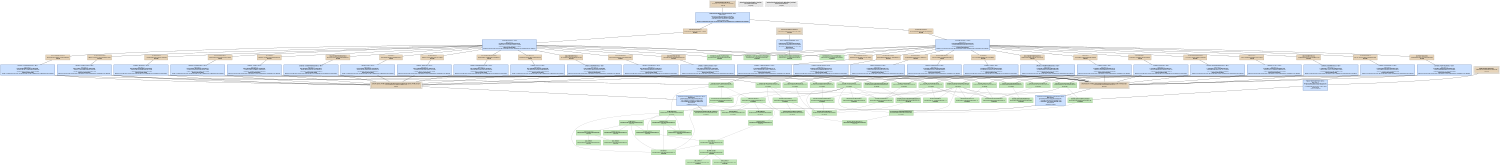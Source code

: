 digraph DreamCatcherCLI {
   size = "10.000000,8.500000";
   concentrate = false;

   node [ shape = box, style = filled, color = "0.3 0.5 0.6", fillcolor = "0.3 0.2 0.9", fontname = "Monaco", fontsize = "9" ];
   n00001 [ label = "Release/DreamCatcherCLI\n54829aae1a265179a9e5551680eefeb3\nMissing", color = "0.1 0.5 0.5", fillcolor = "0.1 0.2 0.9", peripheries = 3 ];
   n00002 [ label = "Release/AGRegex.framework\nea753d577ab5bc9d9e787bcc7eb79036\nMissing", color = "0.1 0.5 0.5", fillcolor = "0.1 0.2 0.9", peripheries = 3 ];
   n00003 [ label = "DreamCatcher/AGRegex.framework[C]\n000000004375f11a00000000000000cc\nUpToDate" ];
   n00004 [ label = "Release/TidyHTMLParser.h\n1f86eb823acad74e33f97c734bf7269a\nMissing", color = "0.1 0.5 0.5", fillcolor = "0.1 0.2 0.9", peripheries = 3 ];
   n00005 [ label = "DreamCatcher/TidyHTMLParser.h\n0000000044450dd800000000000001be\nUpToDate" ];
   n00006 [ label = "ppc/DreamCatcher.o\n6bedb3dadc43e4bbc01e11dbe0bd4d1d\nMissing", color = "0.1 0.5 0.5", fillcolor = "0.1 0.2 0.9" ];
   n00007 [ label = "DreamCatcher/DreamCatcher_Prefix.pch\n0000000043e7950100000000000000a6\nUpToDate" ];
   n00008 [ label = "DreamCatcher_Prefix-cglocjjsojxtpoahaohalqrcadsr/DreamCatcher_Prefix.pch.gch\n11686a845771415e39f1bb05aef150a7\nMissing", color = "0.1 0.5 0.5", fillcolor = "0.1 0.2 0.9", peripheries = 3 ];
   n00009 [ label = "DreamCatcher/DreamCatcher.m\n00000000437812430000000000000a9d\nUpToDate" ];
   n00010 [ label = "i386/DreamCatcher.o\nbee6b1b7835b79f70c07e5a9280510bd\nMissing", color = "0.1 0.5 0.5", fillcolor = "0.1 0.2 0.9" ];
   n00011 [ label = "DreamCatcher_Prefix-cwixfmsxopdvbqblhnpvcphrbagg/DreamCatcher_Prefix.pch.gch\n530132a0b0861c520f9cac148965a32f\nMissing", color = "0.1 0.5 0.5", fillcolor = "0.1 0.2 0.9", peripheries = 3 ];
   n00012 [ label = "ppc/Page.o\ne6250ff86e21dcbac93ea0306c2dbca8\nMissing", color = "0.1 0.5 0.5", fillcolor = "0.1 0.2 0.9" ];
   n00013 [ label = "DreamCatcher/Page.m\n000000004308dd4100000000000001b5\nUpToDate" ];
   n00014 [ label = "i386/Page.o\ncd452fe0d87a649c87f6dbfaf66e95c1\nMissing", color = "0.1 0.5 0.5", fillcolor = "0.1 0.2 0.9" ];
   n00015 [ label = "ppc/Spider.o\n9e7191e3d0bcdfd4b8d1dcc7285aedc3\nMissing", color = "0.1 0.5 0.5", fillcolor = "0.1 0.2 0.9" ];
   n00016 [ label = "DreamCatcher/Spider.m\n000000004470a15500000000000024ab\nUpToDate" ];
   n00017 [ label = "i386/Spider.o\n20986e51183b66b1f0642d34023e2001\nMissing", color = "0.1 0.5 0.5", fillcolor = "0.1 0.2 0.9" ];
   n00018 [ label = "ppc/DCProperties.o\n927c5774d72a149067c3e066d2f25e8e\nMissing", color = "0.1 0.5 0.5", fillcolor = "0.1 0.2 0.9" ];
   n00019 [ label = "DreamCatcher/DCProperties.m\n00000000444870c00000000000000436\nUpToDate" ];
   n00020 [ label = "i386/DCProperties.o\nebd129c48993be58c153a1d329852a45\nMissing", color = "0.1 0.5 0.5", fillcolor = "0.1 0.2 0.9" ];
   n00021 [ label = "ppc/ConditionVariable.o\na869abfc24fcea1869c51a12f3194b55\nMissing", color = "0.1 0.5 0.5", fillcolor = "0.1 0.2 0.9" ];
   n00022 [ label = "DreamCatcher/ConditionVariable.m\n000000004470a11e0000000000000928\nUpToDate" ];
   n00023 [ label = "i386/ConditionVariable.o\ne855a7de5b07c5bee41134ac202838a2\nMissing", color = "0.1 0.5 0.5", fillcolor = "0.1 0.2 0.9" ];
   n00024 [ label = "ppc/Response.o\n0533604ed9e3a37d2f1867c7ee8447b1\nMissing", color = "0.1 0.5 0.5", fillcolor = "0.1 0.2 0.9" ];
   n00025 [ label = "DreamCatcher/Response.m\n000000004308dd410000000000000118\nUpToDate" ];
   n00026 [ label = "i386/Response.o\n1783b50d5362f0e7d133fce72f46fd40\nMissing", color = "0.1 0.5 0.5", fillcolor = "0.1 0.2 0.9" ];
   n00027 [ label = "ppc/ErrorResponse.o\n18ffe75fa4a4df1626b8e3fbae05de10\nMissing", color = "0.1 0.5 0.5", fillcolor = "0.1 0.2 0.9" ];
   n00028 [ label = "DreamCatcher/ErrorResponse.m\n000000004308dd3f00000000000001a8\nUpToDate" ];
   n00029 [ label = "i386/ErrorResponse.o\n54ae1468c424ccbc7ad5a1930c77a8a2\nMissing", color = "0.1 0.5 0.5", fillcolor = "0.1 0.2 0.9" ];
   n00030 [ label = "ppc/FoundationWebClient.o\nc7f191c45779b59f18b8aac1bcaa350f\nMissing", color = "0.1 0.5 0.5", fillcolor = "0.1 0.2 0.9" ];
   n00031 [ label = "DreamCatcher/FoundationWebClient.m\n00000000444874320000000000003f9d\nUpToDate" ];
   n00032 [ label = "i386/FoundationWebClient.o\n8b4b2d2a2e74ffbda9e3fb7cd5d84a63\nMissing", color = "0.1 0.5 0.5", fillcolor = "0.1 0.2 0.9" ];
   n00033 [ label = "ppc/UnknownTypeResponse.o\nade0224ba1d0dd1fde7f6572551b6337\nMissing", color = "0.1 0.5 0.5", fillcolor = "0.1 0.2 0.9" ];
   n00034 [ label = "DreamCatcher/UnknownTypeResponse.m\n000000004308dd4200000000000001f8\nUpToDate" ];
   n00035 [ label = "i386/UnknownTypeResponse.o\n8c816e5e19562cf58959d52d96da0237\nMissing", color = "0.1 0.5 0.5", fillcolor = "0.1 0.2 0.9" ];
   n00036 [ label = "ppc/RobotsTxt.o\n650ffbfcfcc76c8e4e4100c5df78b240\nMissing", color = "0.1 0.5 0.5", fillcolor = "0.1 0.2 0.9" ];
   n00037 [ label = "DreamCatcher/RobotsTxt.m\n000000004339705100000000000013c2\nUpToDate" ];
   n00038 [ label = "i386/RobotsTxt.o\n4a585f72354f7989e1ce4cc5f510d33f\nMissing", color = "0.1 0.5 0.5", fillcolor = "0.1 0.2 0.9" ];
   n00039 [ label = "ppc/DCUtil.o\n79a1c79b06285f83b683827a76162055\nMissing", color = "0.1 0.5 0.5", fillcolor = "0.1 0.2 0.9" ];
   n00040 [ label = "DreamCatcher/DCUtil.m\n0000000043274f77000000000000033e\nUpToDate" ];
   n00041 [ label = "i386/DCUtil.o\n5c3dab2cf535d53caa27e5ea02f820ca\nMissing", color = "0.1 0.5 0.5", fillcolor = "0.1 0.2 0.9" ];
   n00042 [ label = "ppc/EntityReference.o\n6599d8dcbe62543c10d21bddedd17f60\nMissing", color = "0.1 0.5 0.5", fillcolor = "0.1 0.2 0.9" ];
   n00043 [ label = "DreamCatcher/EntityReference.m\n000000004308dd3f00000000000055cb\nUpToDate" ];
   n00044 [ label = "i386/EntityReference.o\nbfc7ce32b83783cac6dc8448073f9f09\nMissing", color = "0.1 0.5 0.5", fillcolor = "0.1 0.2 0.9" ];
   n00045 [ label = "ppc/TidyHTMLParser.o\n63823ae0fd535381c0478825826baae5\nMissing", color = "0.1 0.5 0.5", fillcolor = "0.1 0.2 0.9" ];
   n00046 [ label = "DreamCatcher/TidyHTMLParser.m\n000000004470a2c20000000000000cfa\nUpToDate" ];
   n00047 [ label = "i386/TidyHTMLParser.o\na1c854a6f925c3c45bbde094e55b820d\nMissing", color = "0.1 0.5 0.5", fillcolor = "0.1 0.2 0.9" ];
   n00048 [ label = "ppc/DreamCatcherCLI\n84900384ada93bfd51abc5d123dd44b4\nMissing", color = "0.1 0.5 0.5", fillcolor = "0.1 0.2 0.9" ];
   n00049 [ label = "Frameworks/Cocoa.framework[C]\n0000000042a51d7b00000000000000cc\nUpToDate" ];
   n00050 [ label = "Frameworks/Quartz.framework[C]\n0000000042a51d8700000000000000ee\nUpToDate" ];
   n00051 [ label = "Frameworks/CoreFoundation.framework[C]\n0000000042a51d7900000000000000cc\nUpToDate" ];
   n00052 [ label = "i386/DreamCatcherCLI\n553455f29673cf3de1a60ec66117a28b\nMissing", color = "0.1 0.5 0.5", fillcolor = "0.1 0.2 0.9" ];
   n00053 [ label = "<postprocessing_dependency_collector>\nffffffffffffffffffffffffffffffff\nUnknown", color = "0.0 0.0 0.5", fillcolor = "0.0 0.0 0.9", style = "filled,dashed" ];
   n00054 [ label = "<postprocessing_permissions_dependency_collector>\nffffffffffffffffffffffffffffffff\nUnknown", color = "0.0 0.0 0.5", fillcolor = "0.0 0.0 0.9", style = "filled,dashed" ];
   n00055 [ label = "DreamCatcher/Spider.h\n000000004308dd41000000000000060a\nUpToDate" ];
   n00056 [ label = "DreamCatcher/Page.h\n000000004308dd4100000000000000c6\nUpToDate" ];
   n00057 [ label = "DreamCatcher/ProgressListener.h\n0000000043e795d40000000000000092\nUpToDate" ];
   n00058 [ label = "DreamCatcher/WebClient.h\n000000004308dd420000000000000264\nUpToDate" ];
   n00059 [ label = "DreamCatcher/Response.h\n0000000043e7955b0000000000000089\nUpToDate" ];
   n00060 [ label = "DreamCatcher/ConditionVariable.h\n000000004308dd3e00000000000004fa\nUpToDate" ];
   n00061 [ label = "DreamCatcher/FoundationWebClient.h\n0000000044450f2e000000000000049c\nUpToDate" ];
   n00062 [ label = "DreamCatcher/RobotsTxt.h\n000000004308dd410000000000000298\nUpToDate" ];
   n00063 [ label = "DreamCatcher/DCProperties.h\n000000004308dd3e000000000000010d\nUpToDate" ];
   n00064 [ label = "libkern/OSAtomic.h\n0000000042a51e3a0000000000001a14\nUpToDate" ];
   n00065 [ label = "include/pthread.h\n0000000042a51e3b00000000000038d4\nUpToDate" ];
   n00066 [ label = "include/_types.h\n0000000042a51e38000000000000063a\nUpToDate" ];
   n00067 [ label = "include/pthread_impl.h\n0000000042a51e3b0000000000000639\nUpToDate" ];
   n00068 [ label = "include/sched.h\n0000000042a51e3c000000000000055e\nUpToDate" ];
   n00069 [ label = "include/time.h\n0000000042a51e3c00000000000016dc\nUpToDate" ];
   n00070 [ label = "sys/cdefs.h\n0000000042a51e3c0000000000003314\nUpToDate" ];
   n00071 [ label = "sys/_types.h\n0000000042a51e3c0000000000001f2d\nUpToDate" ];
   n00072 [ label = "machine/_types.h\n0000000042a51e3a00000000000004b5\nUpToDate" ];
   n00073 [ label = "ppc/_types.h\n0000000042a51e3b000000000000100c\nUpToDate" ];
   n00074 [ label = "i386/_types.h\n0000000042a51e3a000000000000100f\nUpToDate" ];
   n00075 [ label = "machine/_limits.h\n0000000042a51e3a00000000000004b5\nUpToDate" ];
   n00076 [ label = "xlocale/_time.h\n0000000042a51e3c000000000000053a\nUpToDate" ];
   n00077 [ label = "ppc/_limits.h\n0000000042a51e3b000000000000042a\nUpToDate" ];
   n00078 [ label = "i386/_limits.h\n0000000042a51e3a000000000000042d\nUpToDate" ];
   n00079 [ label = "include/stddef.h\n0000000042c4ae8d0000000000003193\nUpToDate" ];
   n00080 [ label = "include/stdint.h\n0000000042a51e3a0000000000001a59\nUpToDate" ];
   n00081 [ label = "include/stdbool.h\n0000000042a51e3d0000000000000640\nUpToDate" ];
   n00082 [ label = "DreamCatcher/ErrorResponse.h\n000000004308dd3f000000000000015a\nUpToDate" ];
   n00083 [ label = "Headers/AGRegex.h\n000000004375f11a0000000000003113\nUpToDate" ];
   n00084 [ label = "DreamCatcher/UnknownTypeResponse.h\n000000004308dd42000000000000016d\nUpToDate" ];
   n00085 [ label = "DreamCatcher/EntityReference.h\n000000004308dd3f0000000000000089\nUpToDate" ];
   n00086 [ label = "DreamCatcher/DCUtil.h\n0000000043274bdf0000000000000112\nUpToDate" ];

   node [ shape = box, style = "filled,bold", color = "0.7 0.5 0.7", fillcolor = "0.7 0.2 1.0", fontname = "Monaco", fontsize = "9" ];
   c00001 [ label = "PBXCp AGRegex.framework <wt:2>\nwaitCount: 0\n000000004375f11a00000000000000cc\n^ ea753d5739c04d879e787bcc7eb790fa\n= ea753d577ab5bc9d9e787bcc7eb79036\nNeedsToRun\n1 output is missing", color = "0.6 0.5 0.7", fillcolor = "0.6 0.2 1.0" ];
   c00002 [ label = "PBXCp TidyHTMLParser.h <wt:2>\nwaitCount: 0\n0000000044450dd800000000000001be\n^ 1f86eb827e8fda9633f97c734bf72724\n= 1f86eb823acad74e33f97c734bf7269a\nNeedsToRun\n1 output is missing", color = "0.6 0.5 0.7", fillcolor = "0.6 0.2 1.0" ];
   c00003 [ label = "CompileC DreamCatcher.o <wt:4>\nwaitCount: 0\n11686a8414e61b0439f1bb05aef15e1b\n^ 7a85d95ec8a5ffbff9efaade4e4c1306\n= 6bedb3dadc43e4bbc01e11dbe0bd4d1d\nIndirectlyNeedsToRun\nNeeds to run because at least one of the inputs to the command are scheduled to be updated.", color = "0.6 0.5 0.7", fillcolor = "0.6 0.2 1.0" ];
   c00004 [ label = "ProcessPCH DreamCatcher_Prefix.pch.gch <wt:3>\nwaitCount: 0\n0000000043e7950100000000000000a6\n^ 11686a841496d45f39f1bb05aef15001\n= 11686a845771415e39f1bb05aef150a7\nNeedsToRun\n1 output is missing", color = "0.6 0.5 0.7", fillcolor = "0.6 0.2 1.0" ];
   c00005 [ label = "CompileC DreamCatcher.o <wt:4>\nwaitCount: 0\n530132a0f31146080f9cac148965ad93\n^ ede78317704a3fff039b49bda160bd2e\n= bee6b1b7835b79f70c07e5a9280510bd\nIndirectlyNeedsToRun\nNeeds to run because at least one of the inputs to the command are scheduled to be updated.", color = "0.6 0.5 0.7", fillcolor = "0.6 0.2 1.0" ];
   c00006 [ label = "ProcessPCH DreamCatcher_Prefix.pch.gch <wt:3>\nwaitCount: 0\n0000000043e7950100000000000000a6\n^ 530132a0f36189530f9cac148965a389\n= 530132a0b0861c520f9cac148965a32f\nNeedsToRun\n1 output is missing", color = "0.6 0.5 0.7", fillcolor = "0.6 0.2 1.0" ];
   c00007 [ label = "CompileC Page.o <wt:4>\nwaitCount: 0\n11686a841496d40539f1bb05aef1515d\n^ f74d657c7ab708bff0cf1b35c2dcedf5\n= e6250ff86e21dcbac93ea0306c2dbca8\nIndirectlyNeedsToRun\nNeeds to run because at least one of the inputs to the command are scheduled to be updated.", color = "0.6 0.5 0.7", fillcolor = "0.6 0.2 1.0" ];
   c00008 [ label = "CompileC Page.o <wt:4>\nwaitCount: 0\n530132a0f36189090f9cac148965a2d5\n^ 9e441d402b1bed95886a77ee7f0b3714\n= cd452fe0d87a649c87f6dbfaf66e95c1\nIndirectlyNeedsToRun\nNeeds to run because at least one of the inputs to the command are scheduled to be updated.", color = "0.6 0.5 0.7", fillcolor = "0.6 0.2 1.0" ];
   c00009 [ label = "CompileC Spider.o <wt:4>\nwaitCount: 0\n11686a8457ca170739f1bb05aef15da4\n^ 8f19fb678776c8d3812067c286abb067\n= 9e7191e3d0bcdfd4b8d1dcc7285aedc3\nIndirectlyNeedsToRun\nNeeds to run because at least one of the inputs to the command are scheduled to be updated.", color = "0.6 0.5 0.7", fillcolor = "0.6 0.2 1.0" ];
   c00010 [ label = "CompileC Spider.o <wt:4>\nwaitCount: 0\n530132a0b03d4a0b0f9cac148965ae2c\n^ 73995cf1a8062cbafff881208b5b8e2d\n= 20986e51183b66b1f0642d34023e2001\nIndirectlyNeedsToRun\nNeeds to run because at least one of the inputs to the command are scheduled to be updated.", color = "0.6 0.5 0.7", fillcolor = "0.6 0.2 1.0" ];
   c00011 [ label = "CompileC DCProperties.o <wt:4>\nwaitCount: 0\n11686a845031eca039f1bb05aef1559c\n^ 83143df0871bf8305e325b637c030b12\n= 927c5774d72a149067c3e066d2f25e8e\nIndirectlyNeedsToRun\nNeeds to run because at least one of the inputs to the command are scheduled to be updated.", color = "0.6 0.5 0.7", fillcolor = "0.6 0.2 1.0" ];
   c00012 [ label = "CompileC DCProperties.o <wt:4>\nwaitCount: 0\n530132a0b7c6b1ac0f9cac148965a614\n^ b8d01b643e550ff4cecf0dc7a0e08c51\n= ebd129c48993be58c153a1d329852a45\nIndirectlyNeedsToRun\nNeeds to run because at least one of the inputs to the command are scheduled to be updated.", color = "0.6 0.5 0.7", fillcolor = "0.6 0.2 1.0" ];
   c00013 [ label = "CompileC ConditionVariable.o <wt:4>\nwaitCount: 0\n11686a8450688dc939f1bb05aef17170\n^ b901c178749467d15034a1175de83a25\n= a869abfc24fcea1869c51a12f3194b55\nIndirectlyNeedsToRun\nNeeds to run because at least one of the inputs to the command are scheduled to be updated.", color = "0.6 0.5 0.7", fillcolor = "0.6 0.2 1.0" ];
   c00014 [ label = "CompileC ConditionVariable.o <wt:4>\nwaitCount: 0\n530132a0b79fd0c50f9cac14896582f8\n^ bb54957eec98157beb8d98b8a94dba5a\n= e855a7de5b07c5bee41134ac202838a2\nIndirectlyNeedsToRun\nNeeds to run because at least one of the inputs to the command are scheduled to be updated.", color = "0.6 0.5 0.7", fillcolor = "0.6 0.2 1.0" ];
   c00015 [ label = "CompileC Response.o <wt:4>\nwaitCount: 0\n11686a84579e094439f1bb05aef15136\n^ 145b0aca8e7daa3916e9dcc240751687\n= 0533604ed9e3a37d2f1867c7ee8447b1\nIndirectlyNeedsToRun\nNeeds to run because at least one of the inputs to the command are scheduled to be updated.", color = "0.6 0.5 0.7", fillcolor = "0.6 0.2 1.0" ];
   c00016 [ label = "CompileC Response.o <wt:4>\nwaitCount: 0\n530132a0b06954480f9cac148965a2be\n^ 448287ade30ba4afdeaf50f3a6235ffe\n= 1783b50d5362f0e7d133fce72f46fd40\nIndirectlyNeedsToRun\nNeeds to run because at least one of the inputs to the command are scheduled to be updated.", color = "0.6 0.5 0.7", fillcolor = "0.6 0.2 1.0" ];
   c00017 [ label = "CompileC ErrorResponse.o <wt:4>\nwaitCount: 0\n11686a841496d40539f1bb05aef150dc\n^ 09978ddbb0320b131f4958fe00f48ecc\n= 18ffe75fa4a4df1626b8e3fbae05de10\nIndirectlyNeedsToRun\nNeeds to run because at least one of the inputs to the command are scheduled to be updated.", color = "0.6 0.5 0.7", fillcolor = "0.6 0.2 1.0" ];
   c00018 [ label = "CompileC ErrorResponse.o <wt:4>\nwaitCount: 0\n530132a0f36189090f9cac148965a354\n^ 07af26c8374545b575490d8785120bf6\n= 54ae1468c424ccbc7ad5a1930c77a8a2\nIndirectlyNeedsToRun\nNeeds to run because at least one of the inputs to the command are scheduled to be updated.", color = "0.6 0.5 0.7", fillcolor = "0.6 0.2 1.0" ];
   c00019 [ label = "CompileC FoundationWebClient.o <wt:4>\nwaitCount: 0\n11686a8457c1ca1739f1bb05aef15f79\n^ d699fb4000b87f88214911c4125b6a76\n= c7f191c45779b59f18b8aac1bcaa350f\nIndirectlyNeedsToRun\nNeeds to run because at least one of the inputs to the command are scheduled to be updated.", color = "0.6 0.5 0.7", fillcolor = "0.6 0.2 1.0" ];
   c00020 [ label = "CompileC FoundationWebClient.o <wt:4>\nwaitCount: 0\n530132a0b036971b0f9cac148965acf1\n^ d84a1f8a9e4268a6a67f57685cbde692\n= 8b4b2d2a2e74ffbda9e3fb7cd5d84a63\nIndirectlyNeedsToRun\nNeeds to run because at least one of the inputs to the command are scheduled to be updated.", color = "0.6 0.5 0.7", fillcolor = "0.6 0.2 1.0" ];
   c00021 [ label = "CompileC UnknownTypeResponse.o <wt:4>\nwaitCount: 0\n11686a841496d40539f1bb05aef150bb\n^ bc8848cfb546091ae78ede77fbea338c\n= ade0224ba1d0dd1fde7f6572551b6337\nIndirectlyNeedsToRun\nNeeds to run because at least one of the inputs to the command are scheduled to be updated.", color = "0.6 0.5 0.7", fillcolor = "0.6 0.2 1.0" ];
   c00022 [ label = "CompileC UnknownTypeResponse.o <wt:4>\nwaitCount: 0\n530132a0f36189090f9cac148965a333\n^ df805cfeea37a5fc86c579391fbfa104\n= 8c816e5e19562cf58959d52d96da0237\nIndirectlyNeedsToRun\nNeeds to run because at least one of the inputs to the command are scheduled to be updated.", color = "0.6 0.5 0.7", fillcolor = "0.6 0.2 1.0" ];
   c00023 [ label = "CompileC RobotsTxt.o <wt:4>\nwaitCount: 0\n11686a84141a8bb539f1bb05aef170f1\n^ 74679178e8dde73b77b0bbc07189c2b1\n= 650ffbfcfcc76c8e4e4100c5df78b240\nIndirectlyNeedsToRun\nNeeds to run because at least one of the inputs to the command are scheduled to be updated.", color = "0.6 0.5 0.7", fillcolor = "0.6 0.2 1.0" ];
   c00024 [ label = "CompileC RobotsTxt.o <wt:4>\nwaitCount: 0\n530132a0f3edd6b90f9cac1489658379\n^ 19596dd2c6a2af30ee52e0d17c755046\n= 4a585f72354f7989e1ce4cc5f510d33f\nIndirectlyNeedsToRun\nNeeds to run because at least one of the inputs to the command are scheduled to be updated.", color = "0.6 0.5 0.7", fillcolor = "0.6 0.2 1.0" ];
   c00025 [ label = "CompileC DCUtil.o <wt:4>\nwaitCount: 0\n11686a84147998c839f1bb05aef15386\n^ 68c9ad1f1251c74b8f72397fd8e773d3\n= 79a1c79b06285f83b683827a76162055\nIndirectlyNeedsToRun\nNeeds to run because at least one of the inputs to the command are scheduled to be updated.", color = "0.6 0.5 0.7", fillcolor = "0.6 0.2 1.0" ];
   c00026 [ label = "CompileC DCUtil.o <wt:4>\nwaitCount: 0\n530132a0f38ec5c40f9cac148965a00e\n^ 0f3c998c06bb10f8a5bb49fe8b9d80c4\n= 5c3dab2cf535d53caa27e5ea02f820ca\nIndirectlyNeedsToRun\nNeeds to run because at least one of the inputs to the command are scheduled to be updated.", color = "0.6 0.5 0.7", fillcolor = "0.6 0.2 1.0" ];
   c00027 [ label = "CompileC EntityReference.o <wt:4>\nwaitCount: 0\n11686a845771415e39f1bb05aef105e5\n^ 74f1b258e91315622923a0d843207a85\n= 6599d8dcbe62543c10d21bddedd17f60\nIndirectlyNeedsToRun\nNeeds to run because at least one of the inputs to the command are scheduled to be updated.", color = "0.6 0.5 0.7", fillcolor = "0.6 0.2 1.0" ];
   c00028 [ label = "CompileC EntityReference.o <wt:4>\nwaitCount: 0\n530132a0b0861c520f9cac148965f66d\n^ ecc6fc9208b19f98c940285c8e5a6964\n= bfc7ce32b83783cac6dc8448073f9f09\nIndirectlyNeedsToRun\nNeeds to run because at least one of the inputs to the command are scheduled to be updated.", color = "0.6 0.5 0.7", fillcolor = "0.6 0.2 1.0" ];
   c00029 [ label = "CompileC TidyHTMLParser.o <wt:4>\nwaitCount: 0\n11686a8413eea90c39f1bb05aef15a59\n^ 72ea5064eebdfa8df9b633202c9af0bc\n= 63823ae0fd535381c0478825826baae5\nIndirectlyNeedsToRun\nNeeds to run because at least one of the inputs to the command are scheduled to be updated.", color = "0.6 0.5 0.7", fillcolor = "0.6 0.2 1.0" ];
   c00030 [ label = "CompileC TidyHTMLParser.o <wt:4>\nwaitCount: 0\n530132a0f419f4000f9cac148965a9d1\n^ f2c966060d3c37c454214c806c3e2bdc\n= a1c854a6f925c3c45bbde094e55b820d\nIndirectlyNeedsToRun\nNeeds to run because at least one of the inputs to the command are scheduled to be updated.", color = "0.6 0.5 0.7", fillcolor = "0.6 0.2 1.0" ];
   c00031 [ label = "Ld DreamCatcherCLI <wt:4>\nwaitCount: 0\n44c43b8ca2e8d59958c7cd90eac58186\n^ c05438080f41ee64096c0841c918c532\n= 84900384ada93bfd51abc5d123dd44b4\nIndirectlyNeedsToRun\nNeeds to run because at least one of the inputs to the command are scheduled to be updated.", color = "0.6 0.5 0.7", fillcolor = "0.6 0.2 1.0" ];
   c00032 [ label = "Ld DreamCatcherCLI <wt:4>\nwaitCount: 0\n1c32f2c7b152ef0b030338cea04744ff\n^ 4906a73527212036e2a53608c150e674\n= 553455f29673cf3de1a60ec66117a28b\nIndirectlyNeedsToRun\nNeeds to run because at least one of the inputs to the command are scheduled to be updated.", color = "0.6 0.5 0.7", fillcolor = "0.6 0.2 1.0" ];
   c00033 [ label = "CreateUniversalBinary DreamCatcherCLI <wt:4>\nwaitCount: 0\nd1a456763bdaf4c0b00dcb1742cae63f\n^ 8526ccd821fca5b919e89e01c224188c\n= 54829aae1a265179a9e5551680eefeb3\nIndirectlyNeedsToRun\nNeeds to run because at least one of the inputs to the command are scheduled to be updated.", color = "0.6 0.5 0.7", fillcolor = "0.6 0.2 1.0" ];

   edge [ style = solid, color = black, arrowhead = none, arrowtail = normal ];
   n00001 -> { c00033 };
   n00002 -> { c00001 };
   n00004 -> { c00002 };
   n00006 -> { c00003 };
   n00008 -> { c00004 };
   n00010 -> { c00005 };
   n00011 -> { c00006 };
   n00012 -> { c00007 };
   n00014 -> { c00008 };
   n00015 -> { c00009 };
   n00017 -> { c00010 };
   n00018 -> { c00011 };
   n00020 -> { c00012 };
   n00021 -> { c00013 };
   n00023 -> { c00014 };
   n00024 -> { c00015 };
   n00026 -> { c00016 };
   n00027 -> { c00017 };
   n00029 -> { c00018 };
   n00030 -> { c00019 };
   n00032 -> { c00020 };
   n00033 -> { c00021 };
   n00035 -> { c00022 };
   n00036 -> { c00023 };
   n00038 -> { c00024 };
   n00039 -> { c00025 };
   n00041 -> { c00026 };
   n00042 -> { c00027 };
   n00044 -> { c00028 };
   n00045 -> { c00029 };
   n00047 -> { c00030 };
   n00048 -> { c00031 };
   n00052 -> { c00032 };
   c00001 -> { n00003 };
   c00002 -> { n00005 };
   c00003 -> { n00008 n00009 };
   c00004 -> { n00007 };
   c00005 -> { n00011 n00009 };
   c00006 -> { n00007 };
   c00007 -> { n00008 n00013 };
   c00008 -> { n00011 n00013 };
   c00009 -> { n00008 n00016 };
   c00010 -> { n00011 n00016 };
   c00011 -> { n00008 n00019 };
   c00012 -> { n00011 n00019 };
   c00013 -> { n00008 n00022 };
   c00014 -> { n00011 n00022 };
   c00015 -> { n00008 n00025 };
   c00016 -> { n00011 n00025 };
   c00017 -> { n00008 n00028 };
   c00018 -> { n00011 n00028 };
   c00019 -> { n00008 n00031 };
   c00020 -> { n00011 n00031 };
   c00021 -> { n00008 n00034 };
   c00022 -> { n00011 n00034 };
   c00023 -> { n00008 n00037 };
   c00024 -> { n00011 n00037 };
   c00025 -> { n00008 n00040 };
   c00026 -> { n00011 n00040 };
   c00027 -> { n00008 n00043 };
   c00028 -> { n00011 n00043 };
   c00029 -> { n00008 n00046 };
   c00030 -> { n00011 n00046 };
   c00031 -> { n00006 n00012 n00015 n00018 n00021 n00024 n00027 n00030 n00033 n00036 n00039 n00042 n00045 n00049 n00050 n00051 n00003 };
   c00032 -> { n00010 n00014 n00017 n00020 n00023 n00026 n00029 n00032 n00035 n00038 n00041 n00044 n00047 n00049 n00050 n00051 n00003 };
   c00033 -> { n00048 n00052 };

   edge [ style = solid, color = gray60, arrowhead = none, arrowtail = normal ];
   n00005 -> { n00061 };
   n00009 -> { n00055 n00056 n00057 };
   n00013 -> { n00056 };
   n00016 -> { n00055 n00060 n00059 n00056 n00061 n00062 n00063 n00064 n00065 };
   n00019 -> { n00063 };
   n00022 -> { n00060 n00064 n00065 };
   n00025 -> { n00059 };
   n00028 -> { n00082 };
   n00031 -> { n00061 n00083 n00082 n00084 n00056 n00063 n00085 n00086 n00005 };
   n00034 -> { n00084 };
   n00037 -> { n00062 n00083 n00063 n00086 };
   n00040 -> { n00086 n00063 };
   n00043 -> { n00085 };
   n00046 -> { n00005 n00063 n00056 };
   n00055 -> { n00058 n00057 };
   n00056 -> { n00059 };
   n00060 -> { n00065 };
   n00061 -> { n00058 };
   n00064 -> { n00079 n00070 n00080 n00081 };
   n00065 -> { n00066 n00067 n00068 n00069 n00070 };
   n00066 -> { n00071 };
   n00068 -> { n00067 n00070 };
   n00069 -> { n00066 n00075 n00070 n00076 };
   n00071 -> { n00070 n00072 };
   n00072 -> { n00073 n00074 };
   n00075 -> { n00077 n00078 };
   n00079 -> { n00071 };
   n00082 -> { n00059 };
   n00084 -> { n00059 };
}
